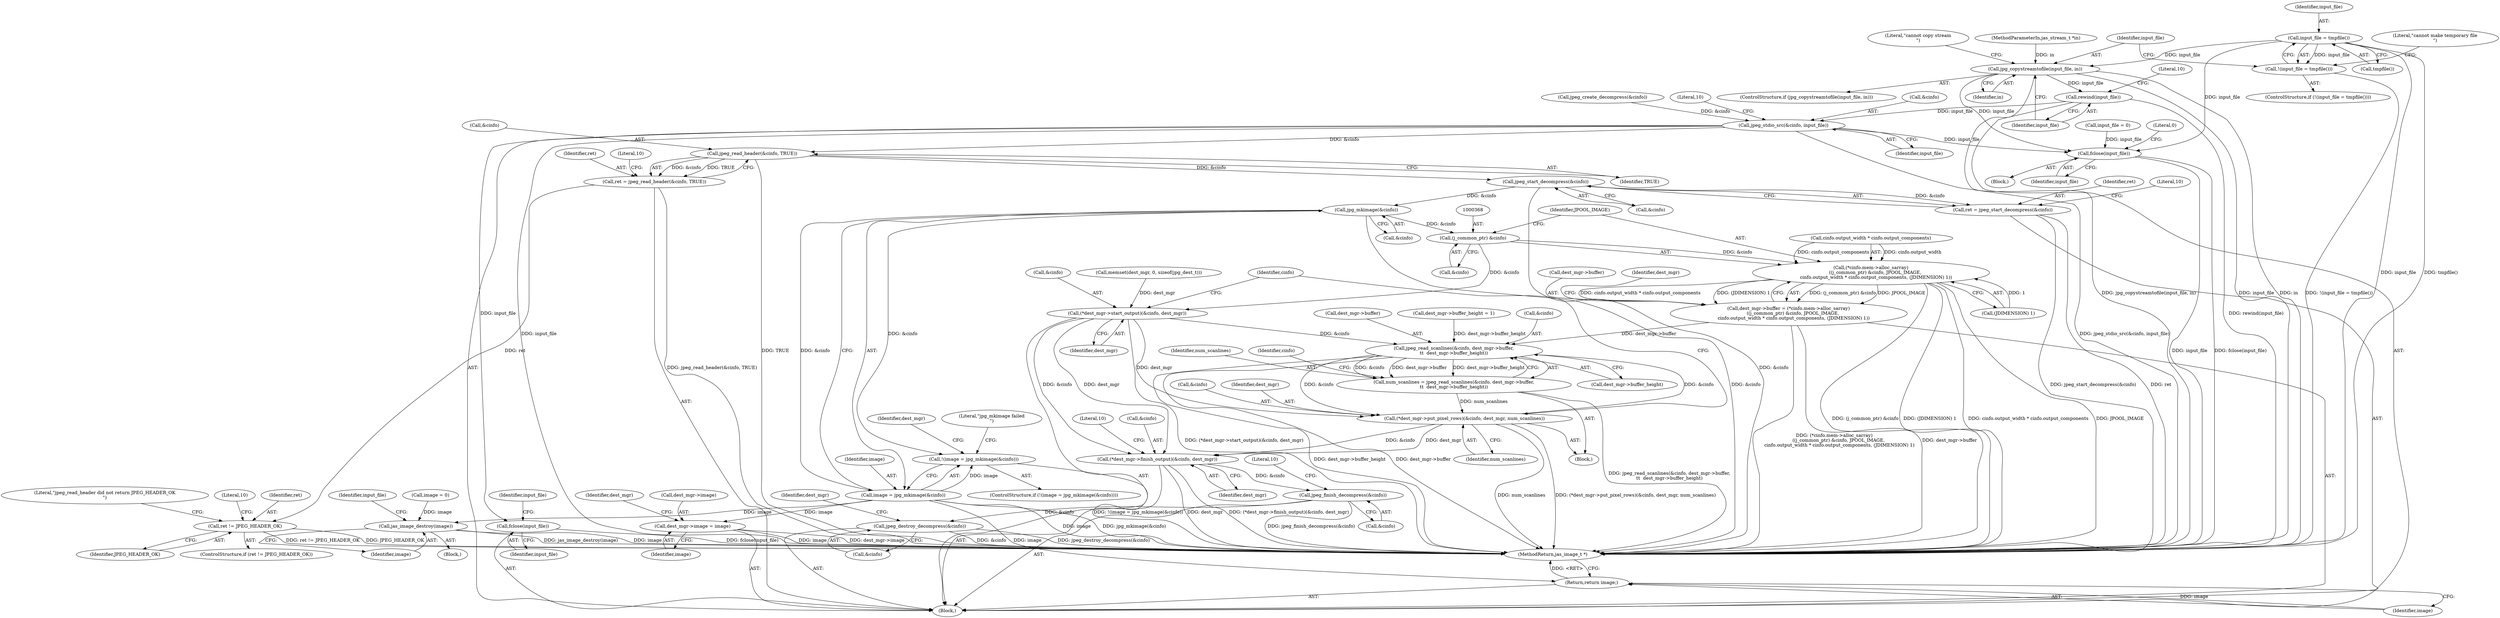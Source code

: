digraph "0_jasper_d42b2388f7f8e0332c846675133acea151fc557a_40@API" {
"1000158" [label="(Call,input_file = tmpfile())"];
"1000157" [label="(Call,!(input_file = tmpfile()))"];
"1000166" [label="(Call,jpg_copystreamtofile(input_file, in))"];
"1000173" [label="(Call,rewind(input_file))"];
"1000205" [label="(Call,jpeg_stdio_src(&cinfo, input_file))"];
"1000217" [label="(Call,jpeg_read_header(&cinfo, TRUE))"];
"1000215" [label="(Call,ret = jpeg_read_header(&cinfo, TRUE))"];
"1000227" [label="(Call,ret != JPEG_HEADER_OK)"];
"1000256" [label="(Call,jpeg_start_decompress(&cinfo))"];
"1000254" [label="(Call,ret = jpeg_start_decompress(&cinfo))"];
"1000320" [label="(Call,jpg_mkimage(&cinfo))"];
"1000317" [label="(Call,!(image = jpg_mkimage(&cinfo)))"];
"1000318" [label="(Call,image = jpg_mkimage(&cinfo))"];
"1000327" [label="(Call,dest_mgr->image = image)"];
"1000465" [label="(Return,return image;)"];
"1000480" [label="(Call,jas_image_destroy(image))"];
"1000367" [label="(Call,(j_common_ptr) &cinfo)"];
"1000366" [label="(Call,(*cinfo.mem->alloc_sarray)\n      ((j_common_ptr) &cinfo, JPOOL_IMAGE,\n       cinfo.output_width * cinfo.output_components, (JDIMENSION) 1))"];
"1000362" [label="(Call,dest_mgr->buffer = (*cinfo.mem->alloc_sarray)\n      ((j_common_ptr) &cinfo, JPOOL_IMAGE,\n       cinfo.output_width * cinfo.output_components, (JDIMENSION) 1))"];
"1000407" [label="(Call,jpeg_read_scanlines(&cinfo, dest_mgr->buffer,\n\t\t  dest_mgr->buffer_height))"];
"1000405" [label="(Call,num_scanlines = jpeg_read_scanlines(&cinfo, dest_mgr->buffer,\n\t\t  dest_mgr->buffer_height))"];
"1000416" [label="(Call,(*dest_mgr->put_pixel_rows)(&cinfo, dest_mgr, num_scanlines))"];
"1000421" [label="(Call,(*dest_mgr->finish_output)(&cinfo, dest_mgr))"];
"1000431" [label="(Call,jpeg_finish_decompress(&cinfo))"];
"1000440" [label="(Call,jpeg_destroy_decompress(&cinfo))"];
"1000392" [label="(Call,(*dest_mgr->start_output)(&cinfo, dest_mgr))"];
"1000452" [label="(Call,fclose(input_file))"];
"1000485" [label="(Call,fclose(input_file))"];
"1000160" [label="(Call,tmpfile())"];
"1000173" [label="(Call,rewind(input_file))"];
"1000431" [label="(Call,jpeg_finish_decompress(&cinfo))"];
"1000404" [label="(Block,)"];
"1000222" [label="(Literal,10)"];
"1000454" [label="(Call,input_file = 0)"];
"1000320" [label="(Call,jpg_mkimage(&cinfo))"];
"1000372" [label="(Call,cinfo.output_width * cinfo.output_components)"];
"1000216" [label="(Identifier,ret)"];
"1000174" [label="(Identifier,input_file)"];
"1000318" [label="(Call,image = jpg_mkimage(&cinfo))"];
"1000328" [label="(Call,dest_mgr->image)"];
"1000316" [label="(ControlStructure,if (!(image = jpg_mkimage(&cinfo))))"];
"1000226" [label="(ControlStructure,if (ret != JPEG_HEADER_OK))"];
"1000321" [label="(Call,&cinfo)"];
"1000488" [label="(Literal,0)"];
"1000382" [label="(Call,dest_mgr->buffer_height = 1)"];
"1000329" [label="(Identifier,dest_mgr)"];
"1000220" [label="(Identifier,TRUE)"];
"1000421" [label="(Call,(*dest_mgr->finish_output)(&cinfo, dest_mgr))"];
"1000392" [label="(Call,(*dest_mgr->start_output)(&cinfo, dest_mgr))"];
"1000367" [label="(Call,(j_common_ptr) &cinfo)"];
"1000206" [label="(Call,&cinfo)"];
"1000413" [label="(Call,dest_mgr->buffer_height)"];
"1000159" [label="(Identifier,input_file)"];
"1000453" [label="(Identifier,input_file)"];
"1000483" [label="(Identifier,input_file)"];
"1000215" [label="(Call,ret = jpeg_read_header(&cinfo, TRUE))"];
"1000481" [label="(Identifier,image)"];
"1000484" [label="(Block,)"];
"1000363" [label="(Call,dest_mgr->buffer)"];
"1000384" [label="(Identifier,dest_mgr)"];
"1000208" [label="(Identifier,input_file)"];
"1000194" [label="(Call,jpeg_create_decompress(&cinfo))"];
"1000217" [label="(Call,jpeg_read_header(&cinfo, TRUE))"];
"1000486" [label="(Identifier,input_file)"];
"1000256" [label="(Call,jpeg_start_decompress(&cinfo))"];
"1000424" [label="(Identifier,dest_mgr)"];
"1000156" [label="(ControlStructure,if (!(input_file = tmpfile())))"];
"1000408" [label="(Call,&cinfo)"];
"1000405" [label="(Call,num_scanlines = jpeg_read_scanlines(&cinfo, dest_mgr->buffer,\n\t\t  dest_mgr->buffer_height))"];
"1000110" [label="(MethodParameterIn,jas_stream_t *in)"];
"1000140" [label="(Call,memset(dest_mgr, 0, sizeof(jpg_dest_t)))"];
"1000257" [label="(Call,&cinfo)"];
"1000218" [label="(Call,&cinfo)"];
"1000327" [label="(Call,dest_mgr->image = image)"];
"1000395" [label="(Identifier,dest_mgr)"];
"1000229" [label="(Identifier,JPEG_HEADER_OK)"];
"1000319" [label="(Identifier,image)"];
"1000255" [label="(Identifier,ret)"];
"1000260" [label="(Literal,10)"];
"1000432" [label="(Call,&cinfo)"];
"1000420" [label="(Identifier,num_scanlines)"];
"1000419" [label="(Identifier,dest_mgr)"];
"1000210" [label="(Literal,10)"];
"1000366" [label="(Call,(*cinfo.mem->alloc_sarray)\n      ((j_common_ptr) &cinfo, JPOOL_IMAGE,\n       cinfo.output_width * cinfo.output_components, (JDIMENSION) 1))"];
"1000445" [label="(Identifier,dest_mgr)"];
"1000232" [label="(Literal,\"jpeg_read_header did not return JPEG_HEADER_OK\n\")"];
"1000362" [label="(Call,dest_mgr->buffer = (*cinfo.mem->alloc_sarray)\n      ((j_common_ptr) &cinfo, JPOOL_IMAGE,\n       cinfo.output_width * cinfo.output_components, (JDIMENSION) 1))"];
"1000369" [label="(Call,&cinfo)"];
"1000416" [label="(Call,(*dest_mgr->put_pixel_rows)(&cinfo, dest_mgr, num_scanlines))"];
"1000379" [label="(Call,(JDIMENSION) 1)"];
"1000426" [label="(Literal,10)"];
"1000371" [label="(Identifier,JPOOL_IMAGE)"];
"1000150" [label="(Call,image = 0)"];
"1000489" [label="(MethodReturn,jas_image_t *)"];
"1000479" [label="(Block,)"];
"1000317" [label="(Call,!(image = jpg_mkimage(&cinfo)))"];
"1000480" [label="(Call,jas_image_destroy(image))"];
"1000167" [label="(Identifier,input_file)"];
"1000234" [label="(Literal,10)"];
"1000407" [label="(Call,jpeg_read_scanlines(&cinfo, dest_mgr->buffer,\n\t\t  dest_mgr->buffer_height))"];
"1000163" [label="(Literal,\"cannot make temporary file\n\")"];
"1000422" [label="(Call,&cinfo)"];
"1000168" [label="(Identifier,in)"];
"1000418" [label="(Identifier,cinfo)"];
"1000399" [label="(Identifier,cinfo)"];
"1000325" [label="(Literal,\"jpg_mkimage failed\n\")"];
"1000466" [label="(Identifier,image)"];
"1000158" [label="(Call,input_file = tmpfile())"];
"1000254" [label="(Call,ret = jpeg_start_decompress(&cinfo))"];
"1000417" [label="(Call,&cinfo)"];
"1000336" [label="(Identifier,dest_mgr)"];
"1000157" [label="(Call,!(input_file = tmpfile()))"];
"1000393" [label="(Call,&cinfo)"];
"1000410" [label="(Call,dest_mgr->buffer)"];
"1000406" [label="(Identifier,num_scanlines)"];
"1000331" [label="(Identifier,image)"];
"1000228" [label="(Identifier,ret)"];
"1000176" [label="(Literal,10)"];
"1000205" [label="(Call,jpeg_stdio_src(&cinfo, input_file))"];
"1000440" [label="(Call,jpeg_destroy_decompress(&cinfo))"];
"1000455" [label="(Identifier,input_file)"];
"1000227" [label="(Call,ret != JPEG_HEADER_OK)"];
"1000171" [label="(Literal,\"cannot copy stream\n\")"];
"1000435" [label="(Literal,10)"];
"1000465" [label="(Return,return image;)"];
"1000441" [label="(Call,&cinfo)"];
"1000452" [label="(Call,fclose(input_file))"];
"1000112" [label="(Block,)"];
"1000166" [label="(Call,jpg_copystreamtofile(input_file, in))"];
"1000485" [label="(Call,fclose(input_file))"];
"1000165" [label="(ControlStructure,if (jpg_copystreamtofile(input_file, in)))"];
"1000158" -> "1000157"  [label="AST: "];
"1000158" -> "1000160"  [label="CFG: "];
"1000159" -> "1000158"  [label="AST: "];
"1000160" -> "1000158"  [label="AST: "];
"1000157" -> "1000158"  [label="CFG: "];
"1000158" -> "1000489"  [label="DDG: input_file"];
"1000158" -> "1000489"  [label="DDG: tmpfile()"];
"1000158" -> "1000157"  [label="DDG: input_file"];
"1000158" -> "1000166"  [label="DDG: input_file"];
"1000158" -> "1000485"  [label="DDG: input_file"];
"1000157" -> "1000156"  [label="AST: "];
"1000163" -> "1000157"  [label="CFG: "];
"1000167" -> "1000157"  [label="CFG: "];
"1000157" -> "1000489"  [label="DDG: !(input_file = tmpfile())"];
"1000166" -> "1000165"  [label="AST: "];
"1000166" -> "1000168"  [label="CFG: "];
"1000167" -> "1000166"  [label="AST: "];
"1000168" -> "1000166"  [label="AST: "];
"1000171" -> "1000166"  [label="CFG: "];
"1000174" -> "1000166"  [label="CFG: "];
"1000166" -> "1000489"  [label="DDG: in"];
"1000166" -> "1000489"  [label="DDG: jpg_copystreamtofile(input_file, in)"];
"1000166" -> "1000489"  [label="DDG: input_file"];
"1000110" -> "1000166"  [label="DDG: in"];
"1000166" -> "1000173"  [label="DDG: input_file"];
"1000166" -> "1000485"  [label="DDG: input_file"];
"1000173" -> "1000112"  [label="AST: "];
"1000173" -> "1000174"  [label="CFG: "];
"1000174" -> "1000173"  [label="AST: "];
"1000176" -> "1000173"  [label="CFG: "];
"1000173" -> "1000489"  [label="DDG: rewind(input_file)"];
"1000173" -> "1000205"  [label="DDG: input_file"];
"1000205" -> "1000112"  [label="AST: "];
"1000205" -> "1000208"  [label="CFG: "];
"1000206" -> "1000205"  [label="AST: "];
"1000208" -> "1000205"  [label="AST: "];
"1000210" -> "1000205"  [label="CFG: "];
"1000205" -> "1000489"  [label="DDG: input_file"];
"1000205" -> "1000489"  [label="DDG: jpeg_stdio_src(&cinfo, input_file)"];
"1000194" -> "1000205"  [label="DDG: &cinfo"];
"1000205" -> "1000217"  [label="DDG: &cinfo"];
"1000205" -> "1000452"  [label="DDG: input_file"];
"1000205" -> "1000485"  [label="DDG: input_file"];
"1000217" -> "1000215"  [label="AST: "];
"1000217" -> "1000220"  [label="CFG: "];
"1000218" -> "1000217"  [label="AST: "];
"1000220" -> "1000217"  [label="AST: "];
"1000215" -> "1000217"  [label="CFG: "];
"1000217" -> "1000489"  [label="DDG: TRUE"];
"1000217" -> "1000215"  [label="DDG: &cinfo"];
"1000217" -> "1000215"  [label="DDG: TRUE"];
"1000217" -> "1000256"  [label="DDG: &cinfo"];
"1000215" -> "1000112"  [label="AST: "];
"1000216" -> "1000215"  [label="AST: "];
"1000222" -> "1000215"  [label="CFG: "];
"1000215" -> "1000489"  [label="DDG: jpeg_read_header(&cinfo, TRUE)"];
"1000215" -> "1000227"  [label="DDG: ret"];
"1000227" -> "1000226"  [label="AST: "];
"1000227" -> "1000229"  [label="CFG: "];
"1000228" -> "1000227"  [label="AST: "];
"1000229" -> "1000227"  [label="AST: "];
"1000232" -> "1000227"  [label="CFG: "];
"1000234" -> "1000227"  [label="CFG: "];
"1000227" -> "1000489"  [label="DDG: ret != JPEG_HEADER_OK"];
"1000227" -> "1000489"  [label="DDG: JPEG_HEADER_OK"];
"1000256" -> "1000254"  [label="AST: "];
"1000256" -> "1000257"  [label="CFG: "];
"1000257" -> "1000256"  [label="AST: "];
"1000254" -> "1000256"  [label="CFG: "];
"1000256" -> "1000489"  [label="DDG: &cinfo"];
"1000256" -> "1000254"  [label="DDG: &cinfo"];
"1000256" -> "1000320"  [label="DDG: &cinfo"];
"1000254" -> "1000112"  [label="AST: "];
"1000255" -> "1000254"  [label="AST: "];
"1000260" -> "1000254"  [label="CFG: "];
"1000254" -> "1000489"  [label="DDG: ret"];
"1000254" -> "1000489"  [label="DDG: jpeg_start_decompress(&cinfo)"];
"1000320" -> "1000318"  [label="AST: "];
"1000320" -> "1000321"  [label="CFG: "];
"1000321" -> "1000320"  [label="AST: "];
"1000318" -> "1000320"  [label="CFG: "];
"1000320" -> "1000489"  [label="DDG: &cinfo"];
"1000320" -> "1000317"  [label="DDG: &cinfo"];
"1000320" -> "1000318"  [label="DDG: &cinfo"];
"1000320" -> "1000367"  [label="DDG: &cinfo"];
"1000317" -> "1000316"  [label="AST: "];
"1000317" -> "1000318"  [label="CFG: "];
"1000318" -> "1000317"  [label="AST: "];
"1000325" -> "1000317"  [label="CFG: "];
"1000329" -> "1000317"  [label="CFG: "];
"1000317" -> "1000489"  [label="DDG: !(image = jpg_mkimage(&cinfo))"];
"1000318" -> "1000317"  [label="DDG: image"];
"1000319" -> "1000318"  [label="AST: "];
"1000318" -> "1000489"  [label="DDG: image"];
"1000318" -> "1000489"  [label="DDG: jpg_mkimage(&cinfo)"];
"1000318" -> "1000327"  [label="DDG: image"];
"1000318" -> "1000465"  [label="DDG: image"];
"1000318" -> "1000480"  [label="DDG: image"];
"1000327" -> "1000112"  [label="AST: "];
"1000327" -> "1000331"  [label="CFG: "];
"1000328" -> "1000327"  [label="AST: "];
"1000331" -> "1000327"  [label="AST: "];
"1000336" -> "1000327"  [label="CFG: "];
"1000327" -> "1000489"  [label="DDG: image"];
"1000327" -> "1000489"  [label="DDG: dest_mgr->image"];
"1000465" -> "1000112"  [label="AST: "];
"1000465" -> "1000466"  [label="CFG: "];
"1000466" -> "1000465"  [label="AST: "];
"1000489" -> "1000465"  [label="CFG: "];
"1000465" -> "1000489"  [label="DDG: <RET>"];
"1000466" -> "1000465"  [label="DDG: image"];
"1000480" -> "1000479"  [label="AST: "];
"1000480" -> "1000481"  [label="CFG: "];
"1000481" -> "1000480"  [label="AST: "];
"1000483" -> "1000480"  [label="CFG: "];
"1000480" -> "1000489"  [label="DDG: jas_image_destroy(image)"];
"1000480" -> "1000489"  [label="DDG: image"];
"1000150" -> "1000480"  [label="DDG: image"];
"1000367" -> "1000366"  [label="AST: "];
"1000367" -> "1000369"  [label="CFG: "];
"1000368" -> "1000367"  [label="AST: "];
"1000369" -> "1000367"  [label="AST: "];
"1000371" -> "1000367"  [label="CFG: "];
"1000367" -> "1000366"  [label="DDG: &cinfo"];
"1000367" -> "1000392"  [label="DDG: &cinfo"];
"1000366" -> "1000362"  [label="AST: "];
"1000366" -> "1000379"  [label="CFG: "];
"1000371" -> "1000366"  [label="AST: "];
"1000372" -> "1000366"  [label="AST: "];
"1000379" -> "1000366"  [label="AST: "];
"1000362" -> "1000366"  [label="CFG: "];
"1000366" -> "1000489"  [label="DDG: (JDIMENSION) 1"];
"1000366" -> "1000489"  [label="DDG: (j_common_ptr) &cinfo"];
"1000366" -> "1000489"  [label="DDG: cinfo.output_width * cinfo.output_components"];
"1000366" -> "1000489"  [label="DDG: JPOOL_IMAGE"];
"1000366" -> "1000362"  [label="DDG: (j_common_ptr) &cinfo"];
"1000366" -> "1000362"  [label="DDG: JPOOL_IMAGE"];
"1000366" -> "1000362"  [label="DDG: cinfo.output_width * cinfo.output_components"];
"1000366" -> "1000362"  [label="DDG: (JDIMENSION) 1"];
"1000372" -> "1000366"  [label="DDG: cinfo.output_width"];
"1000372" -> "1000366"  [label="DDG: cinfo.output_components"];
"1000379" -> "1000366"  [label="DDG: 1"];
"1000362" -> "1000112"  [label="AST: "];
"1000363" -> "1000362"  [label="AST: "];
"1000384" -> "1000362"  [label="CFG: "];
"1000362" -> "1000489"  [label="DDG: (*cinfo.mem->alloc_sarray)\n      ((j_common_ptr) &cinfo, JPOOL_IMAGE,\n       cinfo.output_width * cinfo.output_components, (JDIMENSION) 1)"];
"1000362" -> "1000489"  [label="DDG: dest_mgr->buffer"];
"1000362" -> "1000407"  [label="DDG: dest_mgr->buffer"];
"1000407" -> "1000405"  [label="AST: "];
"1000407" -> "1000413"  [label="CFG: "];
"1000408" -> "1000407"  [label="AST: "];
"1000410" -> "1000407"  [label="AST: "];
"1000413" -> "1000407"  [label="AST: "];
"1000405" -> "1000407"  [label="CFG: "];
"1000407" -> "1000489"  [label="DDG: dest_mgr->buffer_height"];
"1000407" -> "1000489"  [label="DDG: dest_mgr->buffer"];
"1000407" -> "1000405"  [label="DDG: &cinfo"];
"1000407" -> "1000405"  [label="DDG: dest_mgr->buffer"];
"1000407" -> "1000405"  [label="DDG: dest_mgr->buffer_height"];
"1000392" -> "1000407"  [label="DDG: &cinfo"];
"1000416" -> "1000407"  [label="DDG: &cinfo"];
"1000382" -> "1000407"  [label="DDG: dest_mgr->buffer_height"];
"1000407" -> "1000416"  [label="DDG: &cinfo"];
"1000405" -> "1000404"  [label="AST: "];
"1000406" -> "1000405"  [label="AST: "];
"1000418" -> "1000405"  [label="CFG: "];
"1000405" -> "1000489"  [label="DDG: jpeg_read_scanlines(&cinfo, dest_mgr->buffer,\n\t\t  dest_mgr->buffer_height)"];
"1000405" -> "1000416"  [label="DDG: num_scanlines"];
"1000416" -> "1000404"  [label="AST: "];
"1000416" -> "1000420"  [label="CFG: "];
"1000417" -> "1000416"  [label="AST: "];
"1000419" -> "1000416"  [label="AST: "];
"1000420" -> "1000416"  [label="AST: "];
"1000399" -> "1000416"  [label="CFG: "];
"1000416" -> "1000489"  [label="DDG: num_scanlines"];
"1000416" -> "1000489"  [label="DDG: (*dest_mgr->put_pixel_rows)(&cinfo, dest_mgr, num_scanlines)"];
"1000392" -> "1000416"  [label="DDG: dest_mgr"];
"1000416" -> "1000421"  [label="DDG: &cinfo"];
"1000416" -> "1000421"  [label="DDG: dest_mgr"];
"1000421" -> "1000112"  [label="AST: "];
"1000421" -> "1000424"  [label="CFG: "];
"1000422" -> "1000421"  [label="AST: "];
"1000424" -> "1000421"  [label="AST: "];
"1000426" -> "1000421"  [label="CFG: "];
"1000421" -> "1000489"  [label="DDG: dest_mgr"];
"1000421" -> "1000489"  [label="DDG: (*dest_mgr->finish_output)(&cinfo, dest_mgr)"];
"1000392" -> "1000421"  [label="DDG: &cinfo"];
"1000392" -> "1000421"  [label="DDG: dest_mgr"];
"1000421" -> "1000431"  [label="DDG: &cinfo"];
"1000431" -> "1000112"  [label="AST: "];
"1000431" -> "1000432"  [label="CFG: "];
"1000432" -> "1000431"  [label="AST: "];
"1000435" -> "1000431"  [label="CFG: "];
"1000431" -> "1000489"  [label="DDG: jpeg_finish_decompress(&cinfo)"];
"1000431" -> "1000440"  [label="DDG: &cinfo"];
"1000440" -> "1000112"  [label="AST: "];
"1000440" -> "1000441"  [label="CFG: "];
"1000441" -> "1000440"  [label="AST: "];
"1000445" -> "1000440"  [label="CFG: "];
"1000440" -> "1000489"  [label="DDG: jpeg_destroy_decompress(&cinfo)"];
"1000440" -> "1000489"  [label="DDG: &cinfo"];
"1000392" -> "1000112"  [label="AST: "];
"1000392" -> "1000395"  [label="CFG: "];
"1000393" -> "1000392"  [label="AST: "];
"1000395" -> "1000392"  [label="AST: "];
"1000399" -> "1000392"  [label="CFG: "];
"1000392" -> "1000489"  [label="DDG: (*dest_mgr->start_output)(&cinfo, dest_mgr)"];
"1000140" -> "1000392"  [label="DDG: dest_mgr"];
"1000452" -> "1000112"  [label="AST: "];
"1000452" -> "1000453"  [label="CFG: "];
"1000453" -> "1000452"  [label="AST: "];
"1000455" -> "1000452"  [label="CFG: "];
"1000452" -> "1000489"  [label="DDG: fclose(input_file)"];
"1000485" -> "1000484"  [label="AST: "];
"1000485" -> "1000486"  [label="CFG: "];
"1000486" -> "1000485"  [label="AST: "];
"1000488" -> "1000485"  [label="CFG: "];
"1000485" -> "1000489"  [label="DDG: input_file"];
"1000485" -> "1000489"  [label="DDG: fclose(input_file)"];
"1000454" -> "1000485"  [label="DDG: input_file"];
}
